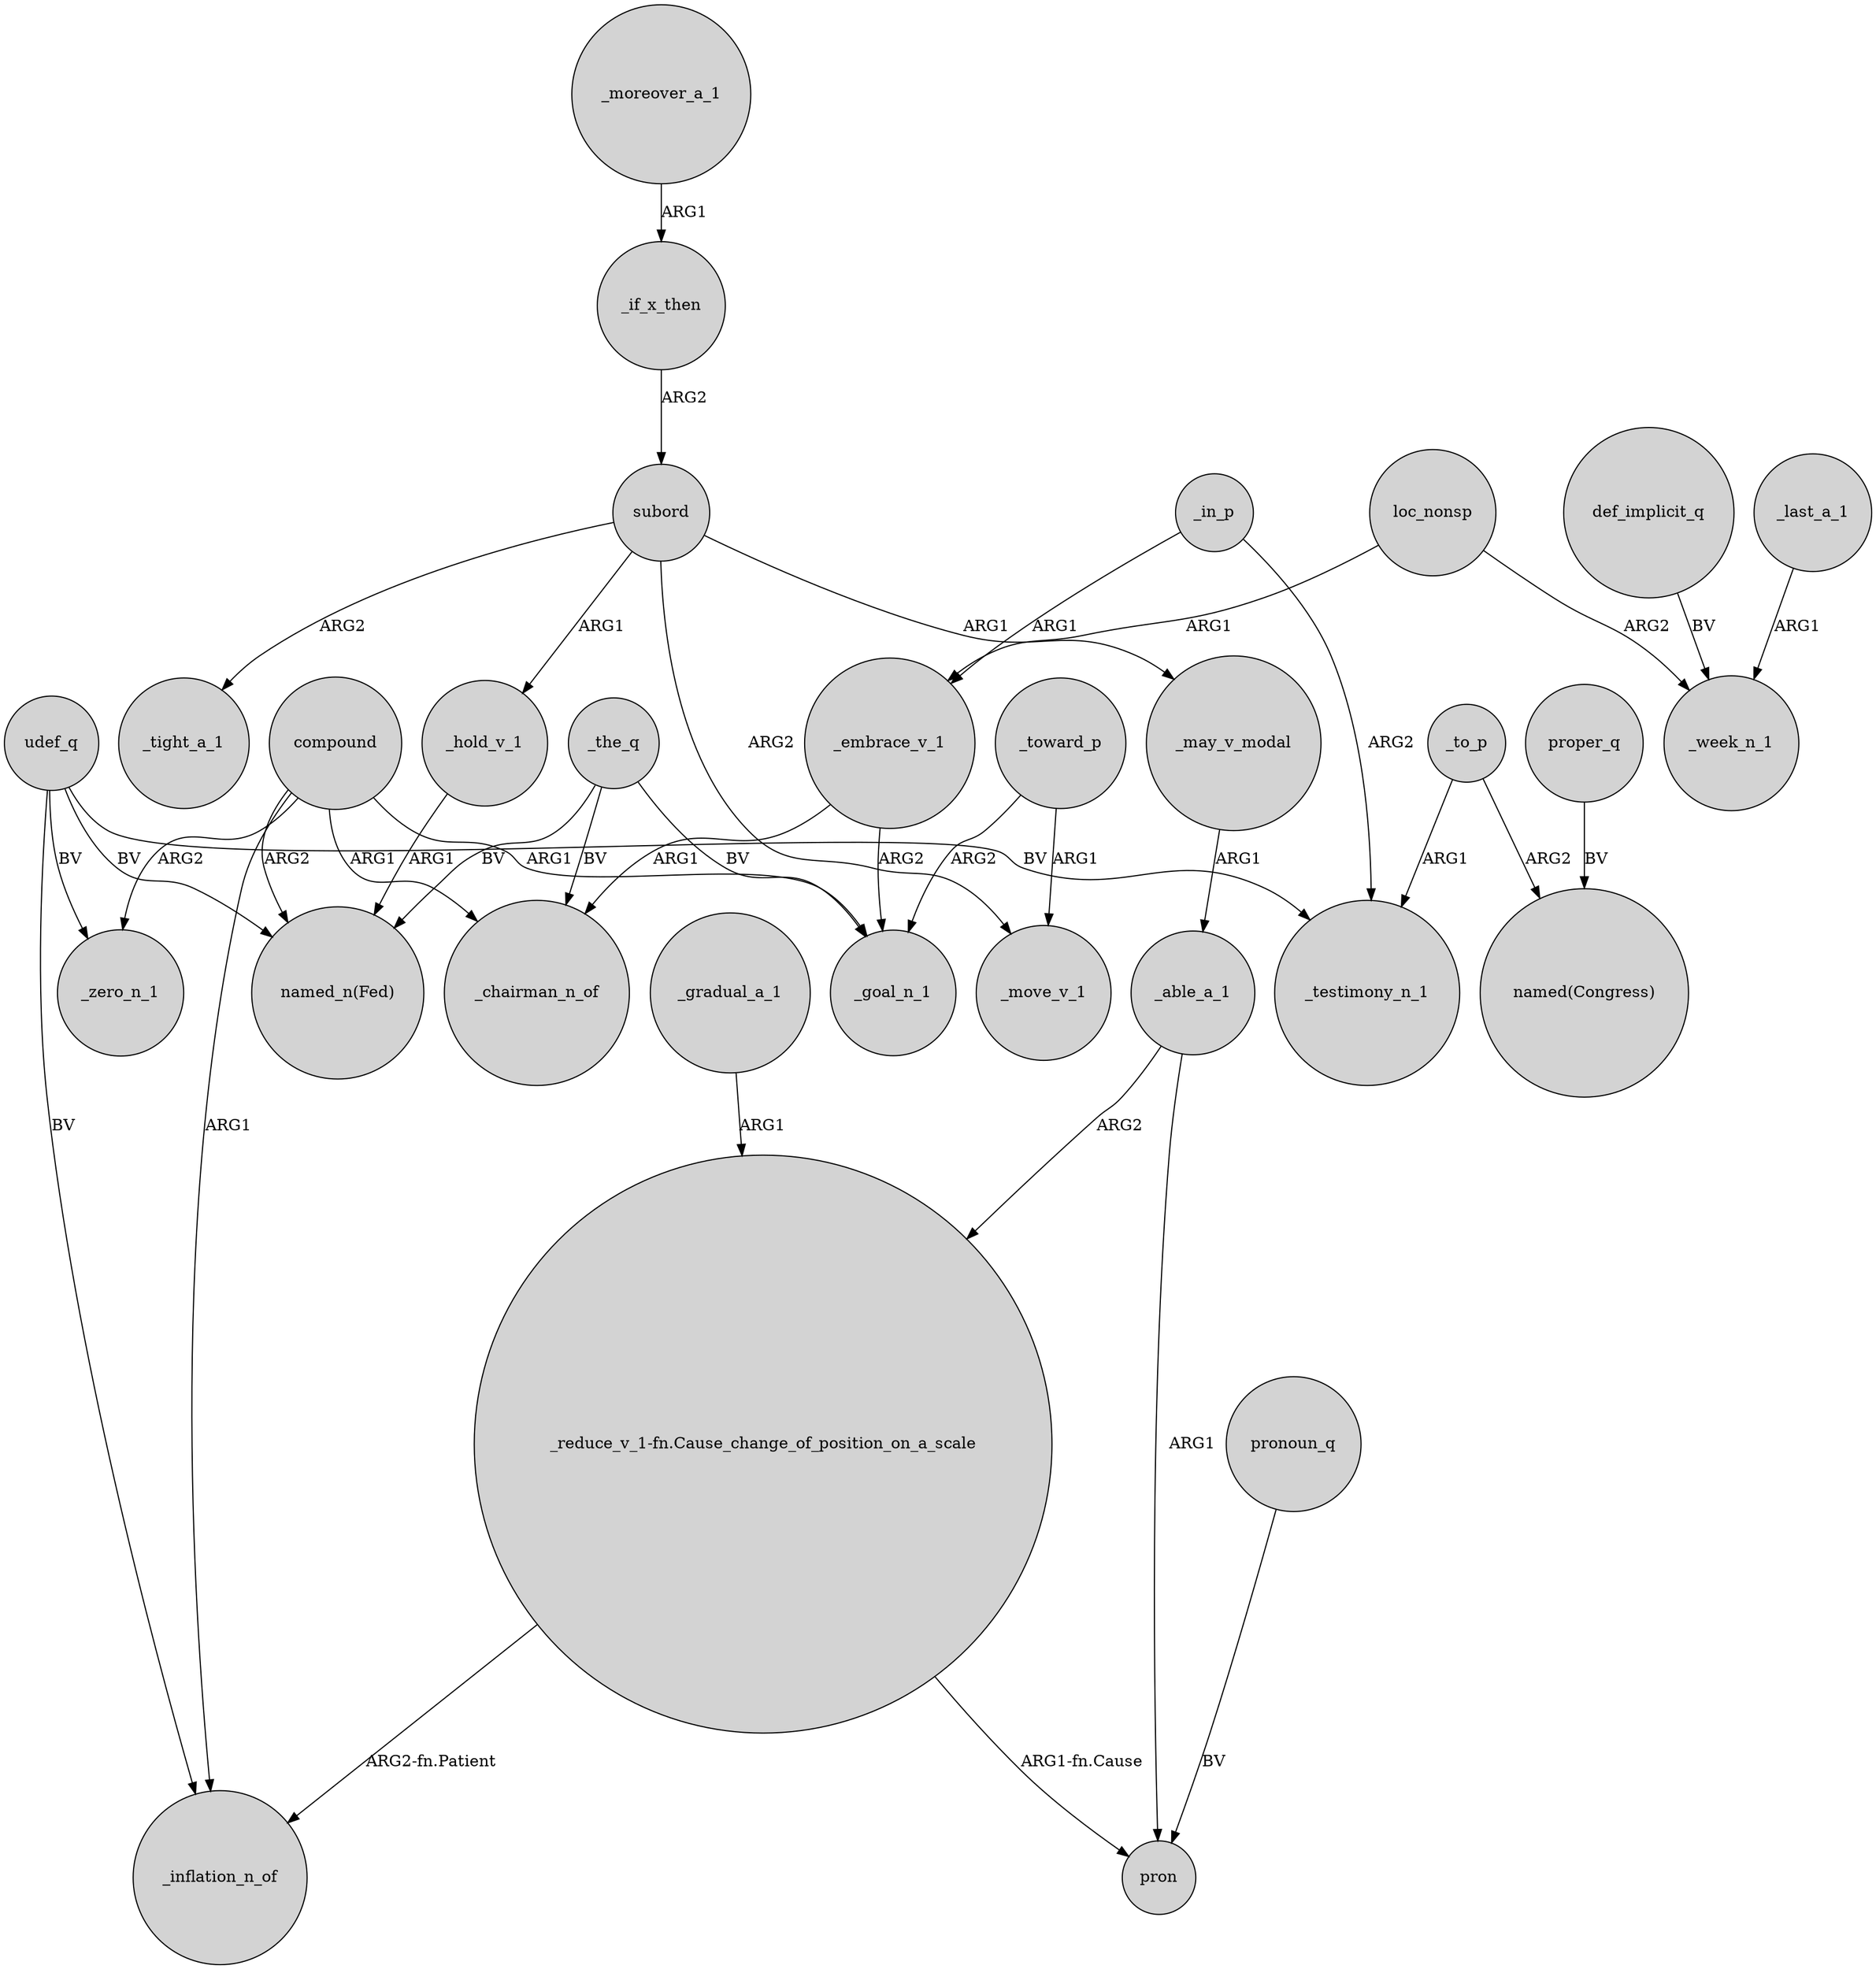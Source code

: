 digraph {
	node [shape=circle style=filled]
	udef_q -> _zero_n_1 [label=BV]
	udef_q -> _inflation_n_of [label=BV]
	_the_q -> "named_n(Fed)" [label=BV]
	_embrace_v_1 -> _chairman_n_of [label=ARG1]
	def_implicit_q -> _week_n_1 [label=BV]
	compound -> _chairman_n_of [label=ARG1]
	_to_p -> "named(Congress)" [label=ARG2]
	_hold_v_1 -> "named_n(Fed)" [label=ARG1]
	_to_p -> _testimony_n_1 [label=ARG1]
	compound -> "named_n(Fed)" [label=ARG2]
	compound -> _inflation_n_of [label=ARG1]
	proper_q -> "named(Congress)" [label=BV]
	_in_p -> _testimony_n_1 [label=ARG2]
	_the_q -> _goal_n_1 [label=BV]
	pronoun_q -> pron [label=BV]
	_in_p -> _embrace_v_1 [label=ARG1]
	loc_nonsp -> _week_n_1 [label=ARG2]
	_able_a_1 -> "_reduce_v_1-fn.Cause_change_of_position_on_a_scale" [label=ARG2]
	_gradual_a_1 -> "_reduce_v_1-fn.Cause_change_of_position_on_a_scale" [label=ARG1]
	subord -> _move_v_1 [label=ARG2]
	_the_q -> _chairman_n_of [label=BV]
	_moreover_a_1 -> _if_x_then [label=ARG1]
	loc_nonsp -> _embrace_v_1 [label=ARG1]
	_last_a_1 -> _week_n_1 [label=ARG1]
	subord -> _tight_a_1 [label=ARG2]
	compound -> _zero_n_1 [label=ARG2]
	udef_q -> "named_n(Fed)" [label=BV]
	subord -> _hold_v_1 [label=ARG1]
	subord -> _may_v_modal [label=ARG1]
	"_reduce_v_1-fn.Cause_change_of_position_on_a_scale" -> pron [label="ARG1-fn.Cause"]
	compound -> _goal_n_1 [label=ARG1]
	_toward_p -> _move_v_1 [label=ARG1]
	_if_x_then -> subord [label=ARG2]
	_toward_p -> _goal_n_1 [label=ARG2]
	_embrace_v_1 -> _goal_n_1 [label=ARG2]
	"_reduce_v_1-fn.Cause_change_of_position_on_a_scale" -> _inflation_n_of [label="ARG2-fn.Patient"]
	_able_a_1 -> pron [label=ARG1]
	_may_v_modal -> _able_a_1 [label=ARG1]
	udef_q -> _testimony_n_1 [label=BV]
}
